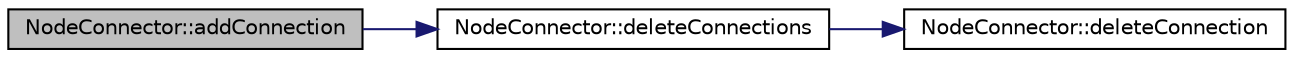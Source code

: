 digraph G
{
  edge [fontname="Helvetica",fontsize="10",labelfontname="Helvetica",labelfontsize="10"];
  node [fontname="Helvetica",fontsize="10",shape=record];
  rankdir="LR";
  Node1 [label="NodeConnector::addConnection",height=0.2,width=0.4,color="black", fillcolor="grey75", style="filled" fontcolor="black"];
  Node1 -> Node2 [color="midnightblue",fontsize="10",style="solid",fontname="Helvetica"];
  Node2 [label="NodeConnector::deleteConnections",height=0.2,width=0.4,color="black", fillcolor="white", style="filled",URL="$class_node_connector.html#a734bb75ea5ff65af7aa647beed14fd21"];
  Node2 -> Node3 [color="midnightblue",fontsize="10",style="solid",fontname="Helvetica"];
  Node3 [label="NodeConnector::deleteConnection",height=0.2,width=0.4,color="black", fillcolor="white", style="filled",URL="$class_node_connector.html#a6cb46f0058d0d74780a313554f356b0e"];
}
